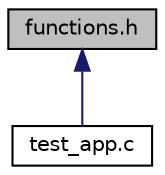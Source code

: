 digraph "functions.h"
{
 // LATEX_PDF_SIZE
  edge [fontname="Helvetica",fontsize="10",labelfontname="Helvetica",labelfontsize="10"];
  node [fontname="Helvetica",fontsize="10",shape=record];
  Node1 [label="functions.h",height=0.2,width=0.4,color="black", fillcolor="grey75", style="filled", fontcolor="black",tooltip="Biblioteca das funções."];
  Node1 -> Node2 [dir="back",color="midnightblue",fontsize="10",style="solid"];
  Node2 [label="test_app.c",height=0.2,width=0.4,color="black", fillcolor="white", style="filled",URL="$test__app_8c.html",tooltip="Descrição da test_app()."];
}

